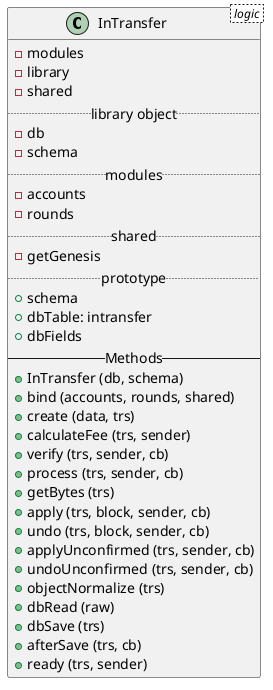 @startuml
class InTransfer < logic > {
  - modules
  - library
  - shared
  .. library object ..
  - db
  - schema
  .. modules ..
  - accounts
  - rounds
  .. shared ..
  - getGenesis
  .. prototype ..
  + schema
  + dbTable: intransfer
  + dbFields
  -- Methods --
  + InTransfer (db, schema)
  + bind (accounts, rounds, shared)
  + create (data, trs)
  + calculateFee (trs, sender)
  + verify (trs, sender, cb)
  + process (trs, sender, cb)
  + getBytes (trs)
  + apply (trs, block, sender, cb)
  + undo (trs, block, sender, cb)
  + applyUnconfirmed (trs, sender, cb)
  + undoUnconfirmed (trs, sender, cb)
  + objectNormalize (trs)
  + dbRead (raw)
  + dbSave (trs)
  + afterSave (trs, cb)
  + ready (trs, sender)
}
@endtuml
